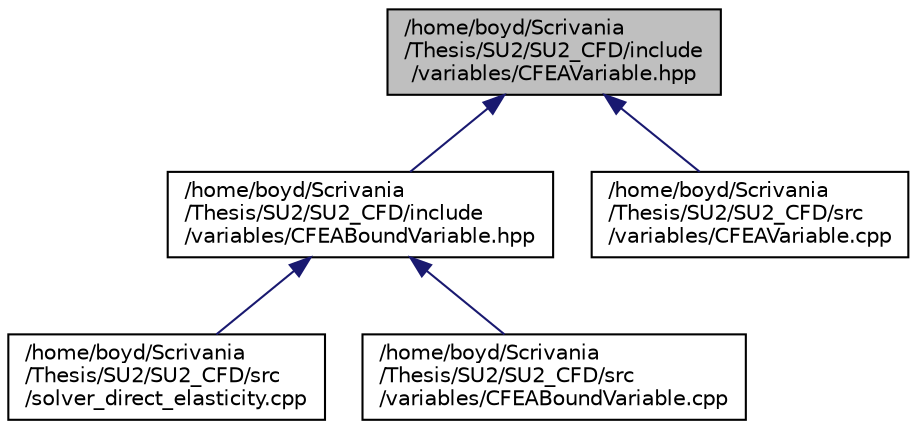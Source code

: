 digraph "/home/boyd/Scrivania/Thesis/SU2/SU2_CFD/include/variables/CFEAVariable.hpp"
{
  edge [fontname="Helvetica",fontsize="10",labelfontname="Helvetica",labelfontsize="10"];
  node [fontname="Helvetica",fontsize="10",shape=record];
  Node40 [label="/home/boyd/Scrivania\l/Thesis/SU2/SU2_CFD/include\l/variables/CFEAVariable.hpp",height=0.2,width=0.4,color="black", fillcolor="grey75", style="filled", fontcolor="black"];
  Node40 -> Node41 [dir="back",color="midnightblue",fontsize="10",style="solid",fontname="Helvetica"];
  Node41 [label="/home/boyd/Scrivania\l/Thesis/SU2/SU2_CFD/include\l/variables/CFEABoundVariable.hpp",height=0.2,width=0.4,color="black", fillcolor="white", style="filled",URL="$_c_f_e_a_bound_variable_8hpp.html",tooltip="Class for defining the variables on the FEA boundaries for FSI applications. "];
  Node41 -> Node42 [dir="back",color="midnightblue",fontsize="10",style="solid",fontname="Helvetica"];
  Node42 [label="/home/boyd/Scrivania\l/Thesis/SU2/SU2_CFD/src\l/solver_direct_elasticity.cpp",height=0.2,width=0.4,color="black", fillcolor="white", style="filled",URL="$solver__direct__elasticity_8cpp.html",tooltip="Main subroutines for solving direct FEM elasticity problems. "];
  Node41 -> Node43 [dir="back",color="midnightblue",fontsize="10",style="solid",fontname="Helvetica"];
  Node43 [label="/home/boyd/Scrivania\l/Thesis/SU2/SU2_CFD/src\l/variables/CFEABoundVariable.cpp",height=0.2,width=0.4,color="black", fillcolor="white", style="filled",URL="$_c_f_e_a_bound_variable_8cpp.html",tooltip="Definition of the variables for FEM elastic structural problems. "];
  Node40 -> Node44 [dir="back",color="midnightblue",fontsize="10",style="solid",fontname="Helvetica"];
  Node44 [label="/home/boyd/Scrivania\l/Thesis/SU2/SU2_CFD/src\l/variables/CFEAVariable.cpp",height=0.2,width=0.4,color="black", fillcolor="white", style="filled",URL="$_c_f_e_a_variable_8cpp.html",tooltip="Definition of the variables for FEM elastic structural problems. "];
}
